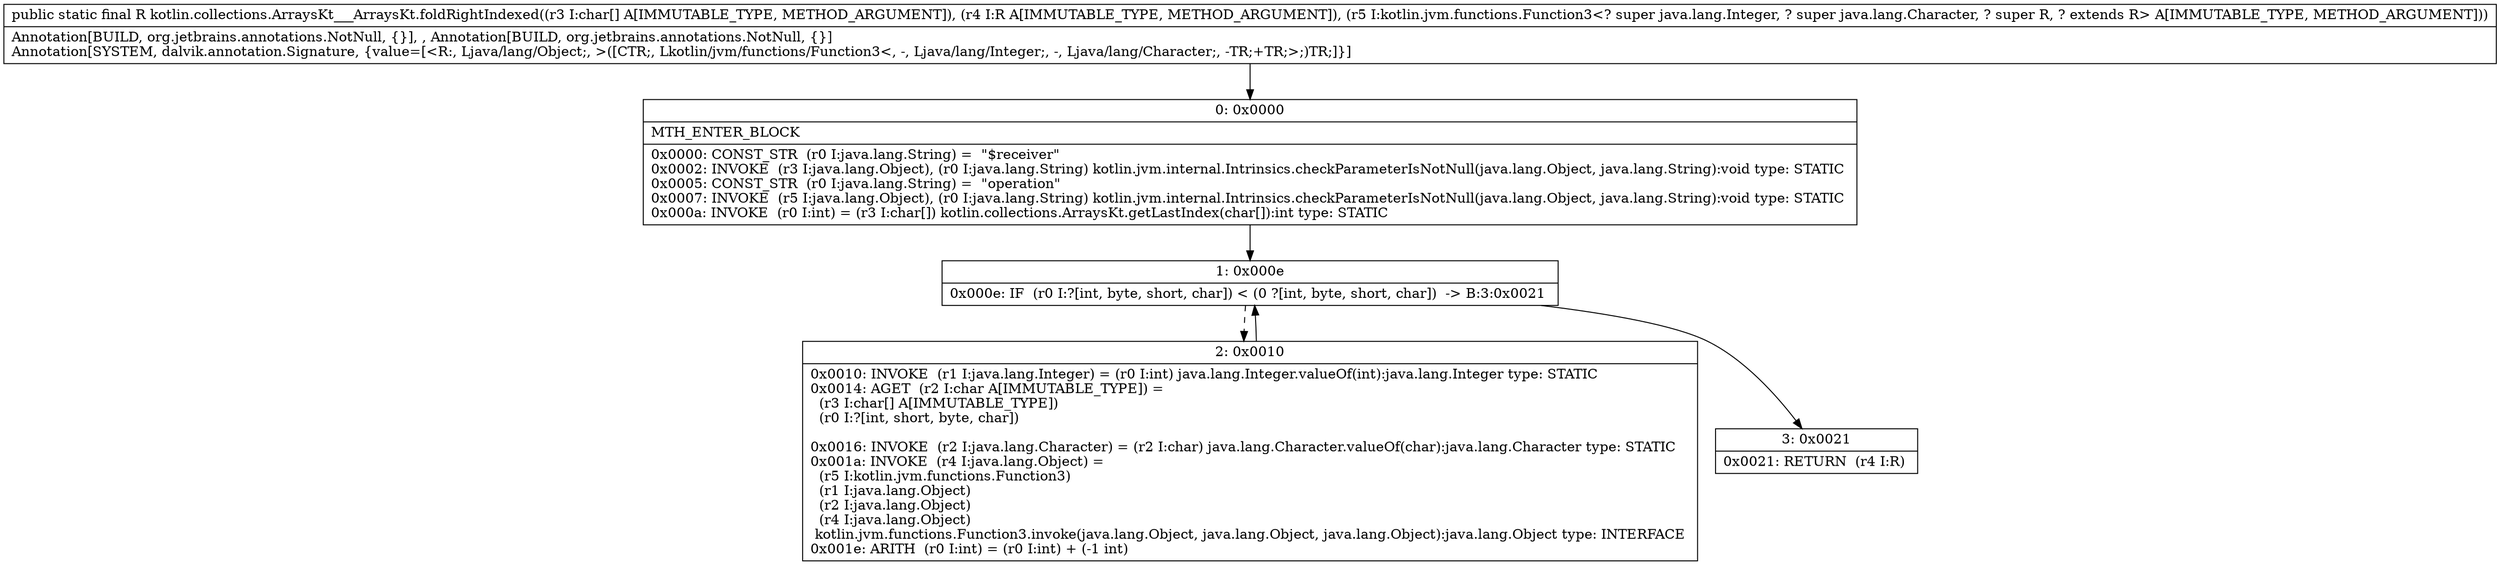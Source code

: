 digraph "CFG forkotlin.collections.ArraysKt___ArraysKt.foldRightIndexed([CLjava\/lang\/Object;Lkotlin\/jvm\/functions\/Function3;)Ljava\/lang\/Object;" {
Node_0 [shape=record,label="{0\:\ 0x0000|MTH_ENTER_BLOCK\l|0x0000: CONST_STR  (r0 I:java.lang.String) =  \"$receiver\" \l0x0002: INVOKE  (r3 I:java.lang.Object), (r0 I:java.lang.String) kotlin.jvm.internal.Intrinsics.checkParameterIsNotNull(java.lang.Object, java.lang.String):void type: STATIC \l0x0005: CONST_STR  (r0 I:java.lang.String) =  \"operation\" \l0x0007: INVOKE  (r5 I:java.lang.Object), (r0 I:java.lang.String) kotlin.jvm.internal.Intrinsics.checkParameterIsNotNull(java.lang.Object, java.lang.String):void type: STATIC \l0x000a: INVOKE  (r0 I:int) = (r3 I:char[]) kotlin.collections.ArraysKt.getLastIndex(char[]):int type: STATIC \l}"];
Node_1 [shape=record,label="{1\:\ 0x000e|0x000e: IF  (r0 I:?[int, byte, short, char]) \< (0 ?[int, byte, short, char])  \-\> B:3:0x0021 \l}"];
Node_2 [shape=record,label="{2\:\ 0x0010|0x0010: INVOKE  (r1 I:java.lang.Integer) = (r0 I:int) java.lang.Integer.valueOf(int):java.lang.Integer type: STATIC \l0x0014: AGET  (r2 I:char A[IMMUTABLE_TYPE]) = \l  (r3 I:char[] A[IMMUTABLE_TYPE])\l  (r0 I:?[int, short, byte, char])\l \l0x0016: INVOKE  (r2 I:java.lang.Character) = (r2 I:char) java.lang.Character.valueOf(char):java.lang.Character type: STATIC \l0x001a: INVOKE  (r4 I:java.lang.Object) = \l  (r5 I:kotlin.jvm.functions.Function3)\l  (r1 I:java.lang.Object)\l  (r2 I:java.lang.Object)\l  (r4 I:java.lang.Object)\l kotlin.jvm.functions.Function3.invoke(java.lang.Object, java.lang.Object, java.lang.Object):java.lang.Object type: INTERFACE \l0x001e: ARITH  (r0 I:int) = (r0 I:int) + (\-1 int) \l}"];
Node_3 [shape=record,label="{3\:\ 0x0021|0x0021: RETURN  (r4 I:R) \l}"];
MethodNode[shape=record,label="{public static final R kotlin.collections.ArraysKt___ArraysKt.foldRightIndexed((r3 I:char[] A[IMMUTABLE_TYPE, METHOD_ARGUMENT]), (r4 I:R A[IMMUTABLE_TYPE, METHOD_ARGUMENT]), (r5 I:kotlin.jvm.functions.Function3\<? super java.lang.Integer, ? super java.lang.Character, ? super R, ? extends R\> A[IMMUTABLE_TYPE, METHOD_ARGUMENT]))  | Annotation[BUILD, org.jetbrains.annotations.NotNull, \{\}], , Annotation[BUILD, org.jetbrains.annotations.NotNull, \{\}]\lAnnotation[SYSTEM, dalvik.annotation.Signature, \{value=[\<R:, Ljava\/lang\/Object;, \>([CTR;, Lkotlin\/jvm\/functions\/Function3\<, \-, Ljava\/lang\/Integer;, \-, Ljava\/lang\/Character;, \-TR;+TR;\>;)TR;]\}]\l}"];
MethodNode -> Node_0;
Node_0 -> Node_1;
Node_1 -> Node_2[style=dashed];
Node_1 -> Node_3;
Node_2 -> Node_1;
}

